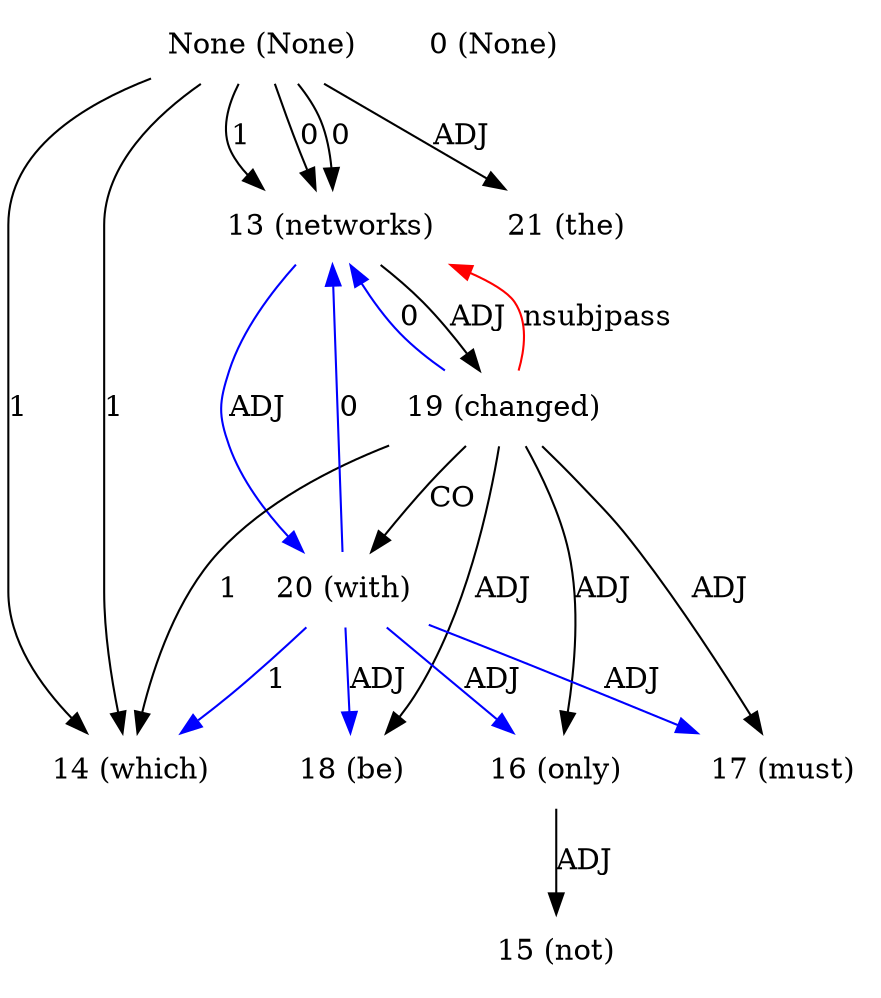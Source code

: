 digraph G{
edge [dir=forward]
node [shape=plaintext]

None [label="None (None)"]
None -> 13 [label="1"]
None [label="None (None)"]
None -> 21 [label="ADJ"]
None [label="None (None)"]
None -> 14 [label="1"]
None -> 13 [label="0"]
None [label="None (None)"]
None -> 14 [label="1"]
None -> 13 [label="0"]
0 [label="0 (None)"]
13 [label="13 (networks)"]
13 -> 19 [label="ADJ"]
13 -> 20 [label="ADJ", color="blue"]
19 -> 13 [label="nsubjpass", color="red"]
14 [label="14 (which)"]
15 [label="15 (not)"]
16 [label="16 (only)"]
16 -> 15 [label="ADJ"]
17 [label="17 (must)"]
18 [label="18 (be)"]
19 [label="19 (changed)"]
19 -> 14 [label="1"]
19 -> 20 [label="CO"]
19 -> 16 [label="ADJ"]
19 -> 17 [label="ADJ"]
19 -> 18 [label="ADJ"]
19 -> 13 [label="0", color="blue"]
20 [label="20 (with)"]
20 -> 14 [label="1", color="blue"]
20 -> 13 [label="0", color="blue"]
20 -> 17 [label="ADJ", color="blue"]
20 -> 16 [label="ADJ", color="blue"]
20 -> 18 [label="ADJ", color="blue"]
21 [label="21 (the)"]
}
